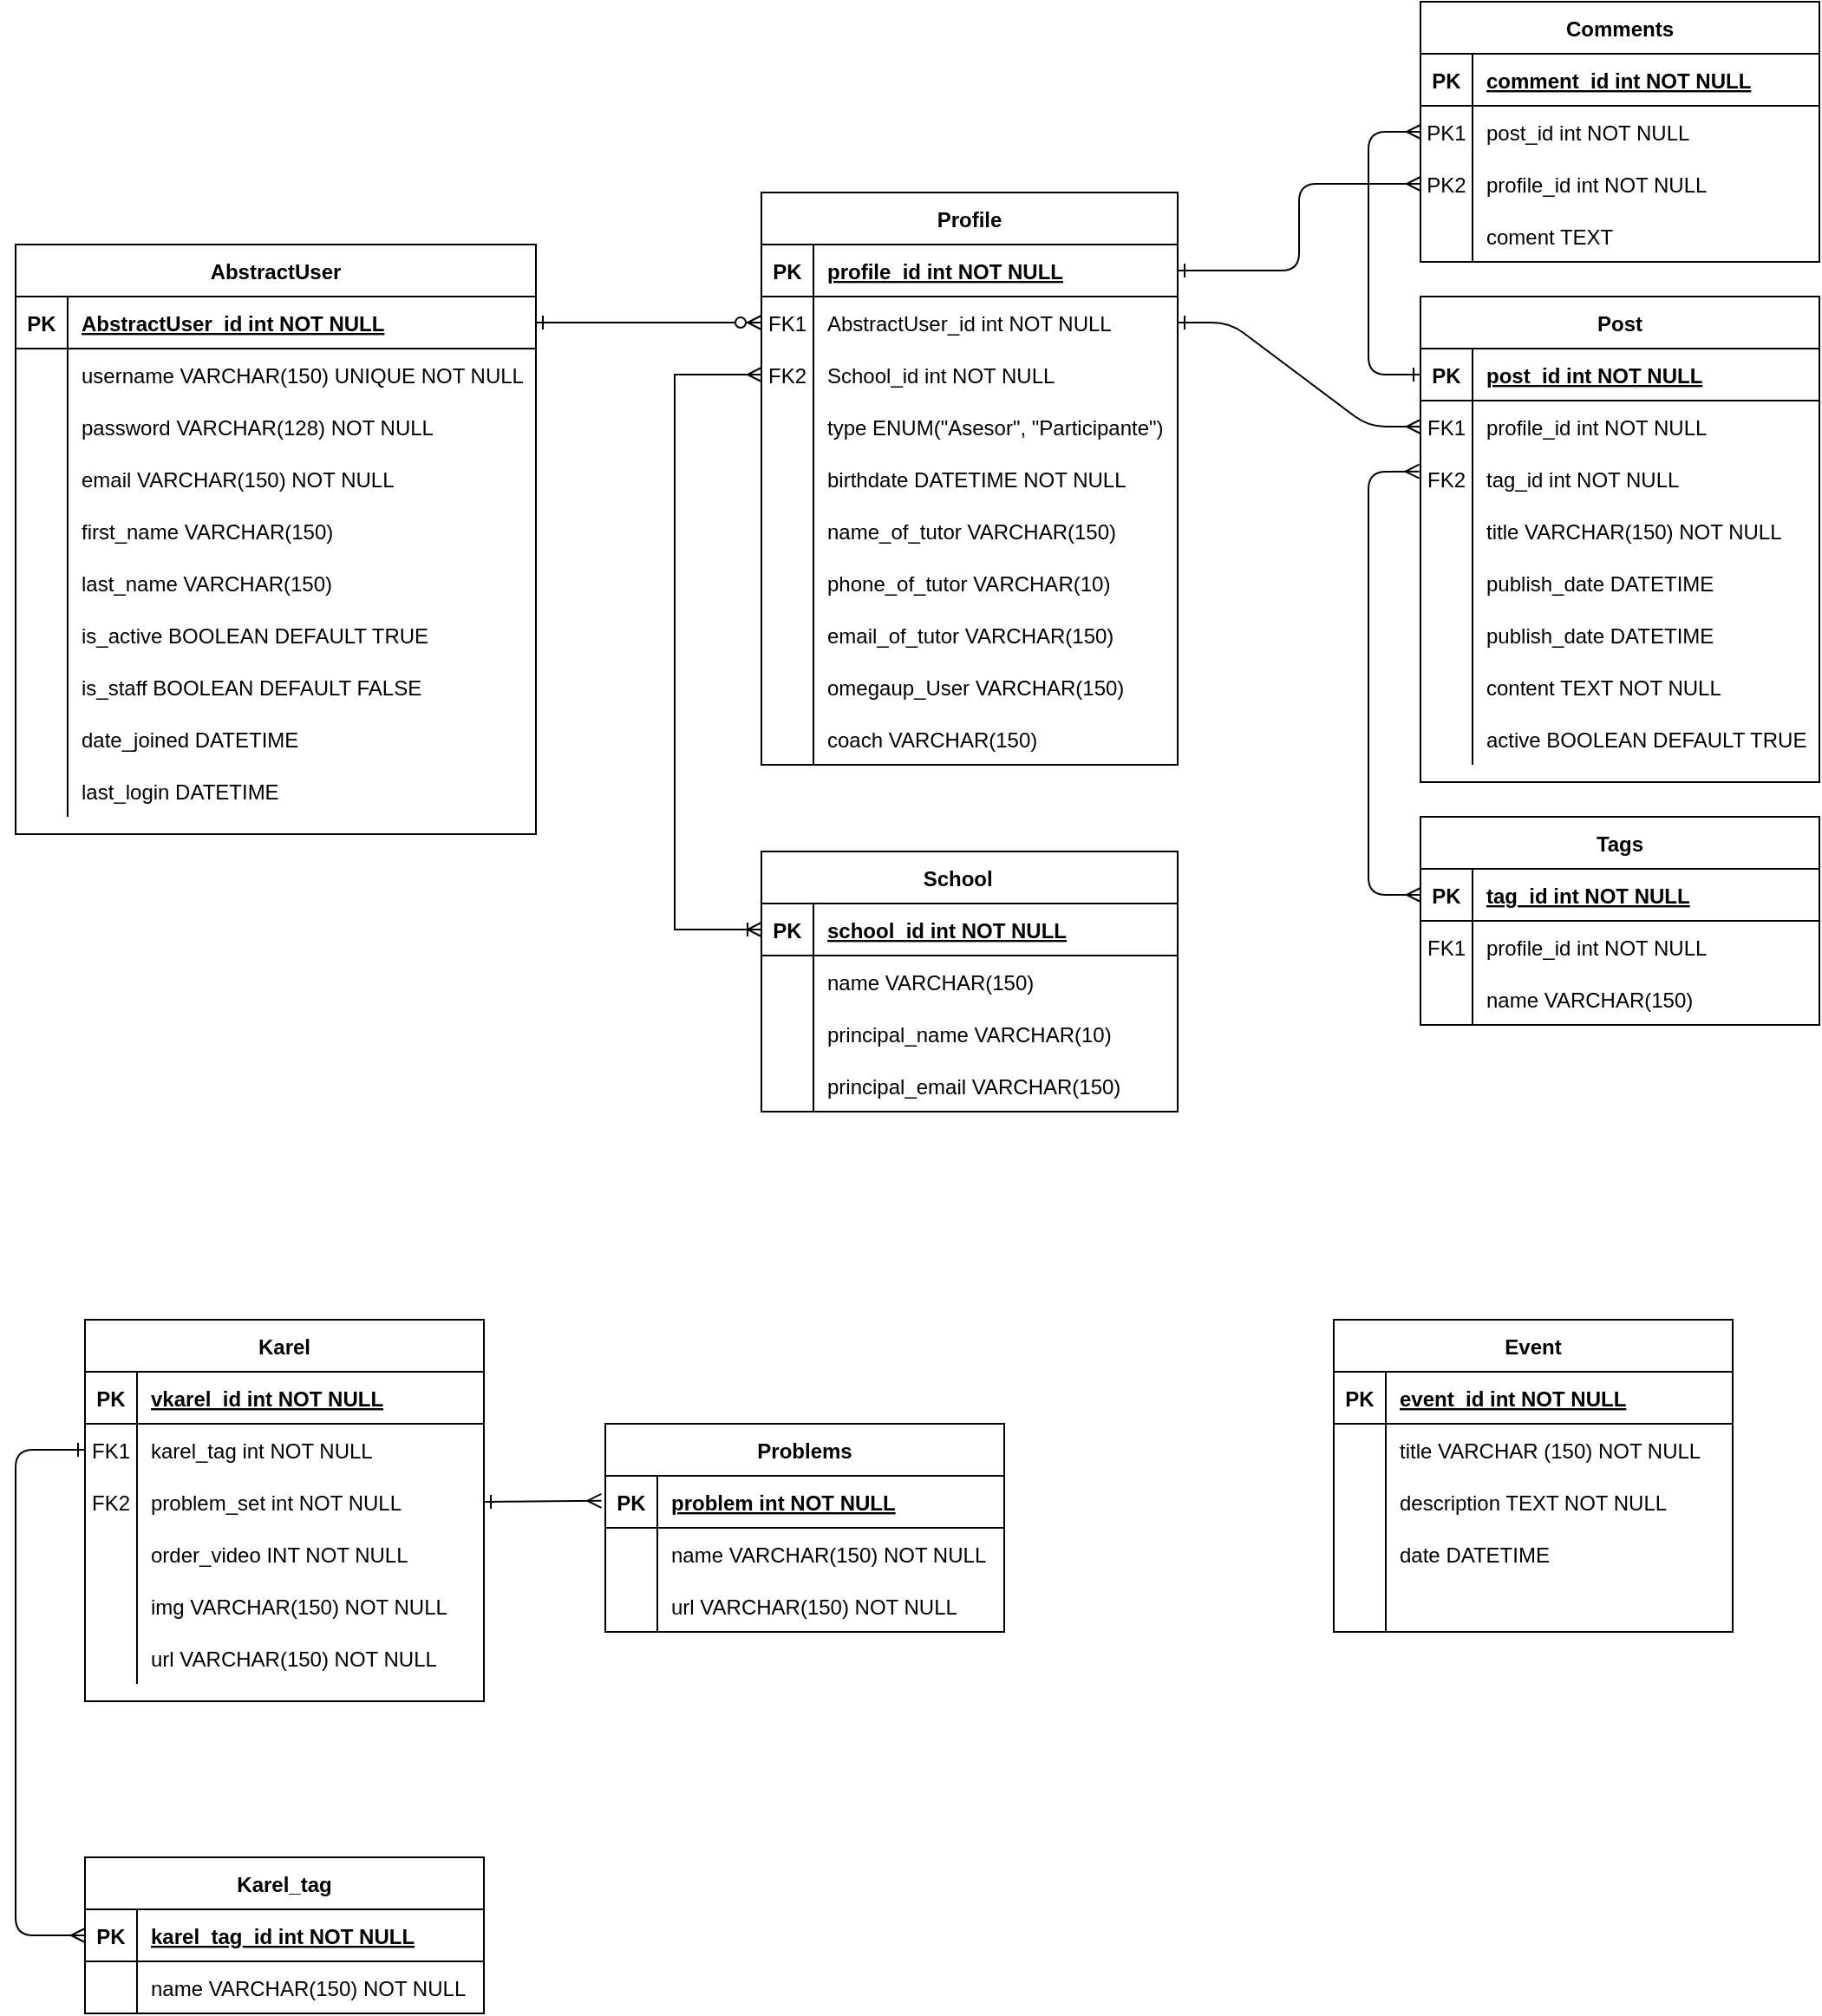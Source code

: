 <mxfile version="13.9.0" type="github">
  <diagram id="R2lEEEUBdFMjLlhIrx00" name="Page-1">
    <mxGraphModel dx="2035" dy="671" grid="1" gridSize="10" guides="1" tooltips="1" connect="1" arrows="1" fold="1" page="1" pageScale="1" pageWidth="850" pageHeight="1100" math="0" shadow="0" extFonts="Permanent Marker^https://fonts.googleapis.com/css?family=Permanent+Marker">
      <root>
        <mxCell id="0" />
        <mxCell id="1" parent="0" />
        <mxCell id="C-vyLk0tnHw3VtMMgP7b-1" value="" style="edgeStyle=entityRelationEdgeStyle;endArrow=ERzeroToMany;startArrow=ERone;endFill=1;startFill=0;entryX=0;entryY=0.5;entryDx=0;entryDy=0;" parent="1" source="C-vyLk0tnHw3VtMMgP7b-24" target="C-vyLk0tnHw3VtMMgP7b-6" edge="1">
          <mxGeometry width="100" height="100" relative="1" as="geometry">
            <mxPoint x="-470" y="840" as="sourcePoint" />
            <mxPoint x="-370" y="740" as="targetPoint" />
          </mxGeometry>
        </mxCell>
        <mxCell id="C-vyLk0tnHw3VtMMgP7b-2" value="Profile" style="shape=table;startSize=30;container=1;collapsible=1;childLayout=tableLayout;fixedRows=1;rowLines=0;fontStyle=1;align=center;resizeLast=1;" parent="1" vertex="1">
          <mxGeometry x="-310" y="150" width="240" height="330" as="geometry" />
        </mxCell>
        <mxCell id="C-vyLk0tnHw3VtMMgP7b-3" value="" style="shape=partialRectangle;collapsible=0;dropTarget=0;pointerEvents=0;fillColor=none;points=[[0,0.5],[1,0.5]];portConstraint=eastwest;top=0;left=0;right=0;bottom=1;" parent="C-vyLk0tnHw3VtMMgP7b-2" vertex="1">
          <mxGeometry y="30" width="240" height="30" as="geometry" />
        </mxCell>
        <mxCell id="C-vyLk0tnHw3VtMMgP7b-4" value="PK" style="shape=partialRectangle;overflow=hidden;connectable=0;fillColor=none;top=0;left=0;bottom=0;right=0;fontStyle=1;" parent="C-vyLk0tnHw3VtMMgP7b-3" vertex="1">
          <mxGeometry width="30" height="30" as="geometry" />
        </mxCell>
        <mxCell id="C-vyLk0tnHw3VtMMgP7b-5" value="profile_id int NOT NULL " style="shape=partialRectangle;overflow=hidden;connectable=0;fillColor=none;top=0;left=0;bottom=0;right=0;align=left;spacingLeft=6;fontStyle=5;" parent="C-vyLk0tnHw3VtMMgP7b-3" vertex="1">
          <mxGeometry x="30" width="210" height="30" as="geometry" />
        </mxCell>
        <mxCell id="C-vyLk0tnHw3VtMMgP7b-6" value="" style="shape=partialRectangle;collapsible=0;dropTarget=0;pointerEvents=0;fillColor=none;points=[[0,0.5],[1,0.5]];portConstraint=eastwest;top=0;left=0;right=0;bottom=0;" parent="C-vyLk0tnHw3VtMMgP7b-2" vertex="1">
          <mxGeometry y="60" width="240" height="30" as="geometry" />
        </mxCell>
        <mxCell id="C-vyLk0tnHw3VtMMgP7b-7" value="FK1" style="shape=partialRectangle;overflow=hidden;connectable=0;fillColor=none;top=0;left=0;bottom=0;right=0;" parent="C-vyLk0tnHw3VtMMgP7b-6" vertex="1">
          <mxGeometry width="30" height="30" as="geometry" />
        </mxCell>
        <mxCell id="C-vyLk0tnHw3VtMMgP7b-8" value="AbstractUser_id int NOT NULL" style="shape=partialRectangle;overflow=hidden;connectable=0;fillColor=none;top=0;left=0;bottom=0;right=0;align=left;spacingLeft=6;" parent="C-vyLk0tnHw3VtMMgP7b-6" vertex="1">
          <mxGeometry x="30" width="210" height="30" as="geometry" />
        </mxCell>
        <mxCell id="--BRvfXDEVk3b3rCjcNm-38" value="" style="shape=partialRectangle;collapsible=0;dropTarget=0;pointerEvents=0;fillColor=none;points=[[0,0.5],[1,0.5]];portConstraint=eastwest;top=0;left=0;right=0;bottom=0;" vertex="1" parent="C-vyLk0tnHw3VtMMgP7b-2">
          <mxGeometry y="90" width="240" height="30" as="geometry" />
        </mxCell>
        <mxCell id="--BRvfXDEVk3b3rCjcNm-39" value="FK2" style="shape=partialRectangle;overflow=hidden;connectable=0;fillColor=none;top=0;left=0;bottom=0;right=0;" vertex="1" parent="--BRvfXDEVk3b3rCjcNm-38">
          <mxGeometry width="30" height="30" as="geometry" />
        </mxCell>
        <mxCell id="--BRvfXDEVk3b3rCjcNm-40" value="School_id int NOT NULL" style="shape=partialRectangle;overflow=hidden;connectable=0;fillColor=none;top=0;left=0;bottom=0;right=0;align=left;spacingLeft=6;" vertex="1" parent="--BRvfXDEVk3b3rCjcNm-38">
          <mxGeometry x="30" width="210" height="30" as="geometry" />
        </mxCell>
        <mxCell id="C-vyLk0tnHw3VtMMgP7b-9" value="" style="shape=partialRectangle;collapsible=0;dropTarget=0;pointerEvents=0;fillColor=none;points=[[0,0.5],[1,0.5]];portConstraint=eastwest;top=0;left=0;right=0;bottom=0;" parent="C-vyLk0tnHw3VtMMgP7b-2" vertex="1">
          <mxGeometry y="120" width="240" height="30" as="geometry" />
        </mxCell>
        <mxCell id="C-vyLk0tnHw3VtMMgP7b-10" value="" style="shape=partialRectangle;overflow=hidden;connectable=0;fillColor=none;top=0;left=0;bottom=0;right=0;" parent="C-vyLk0tnHw3VtMMgP7b-9" vertex="1">
          <mxGeometry width="30" height="30" as="geometry" />
        </mxCell>
        <mxCell id="C-vyLk0tnHw3VtMMgP7b-11" value="type ENUM(&quot;Asesor&quot;, &quot;Participante&quot;)" style="shape=partialRectangle;overflow=hidden;connectable=0;fillColor=none;top=0;left=0;bottom=0;right=0;align=left;spacingLeft=6;" parent="C-vyLk0tnHw3VtMMgP7b-9" vertex="1">
          <mxGeometry x="30" width="210" height="30" as="geometry" />
        </mxCell>
        <mxCell id="--BRvfXDEVk3b3rCjcNm-26" value="" style="shape=partialRectangle;collapsible=0;dropTarget=0;pointerEvents=0;fillColor=none;points=[[0,0.5],[1,0.5]];portConstraint=eastwest;top=0;left=0;right=0;bottom=0;" vertex="1" parent="C-vyLk0tnHw3VtMMgP7b-2">
          <mxGeometry y="150" width="240" height="30" as="geometry" />
        </mxCell>
        <mxCell id="--BRvfXDEVk3b3rCjcNm-27" value="" style="shape=partialRectangle;overflow=hidden;connectable=0;fillColor=none;top=0;left=0;bottom=0;right=0;" vertex="1" parent="--BRvfXDEVk3b3rCjcNm-26">
          <mxGeometry width="30" height="30" as="geometry" />
        </mxCell>
        <mxCell id="--BRvfXDEVk3b3rCjcNm-28" value="birthdate DATETIME NOT NULL" style="shape=partialRectangle;overflow=hidden;connectable=0;fillColor=none;top=0;left=0;bottom=0;right=0;align=left;spacingLeft=6;" vertex="1" parent="--BRvfXDEVk3b3rCjcNm-26">
          <mxGeometry x="30" width="210" height="30" as="geometry" />
        </mxCell>
        <mxCell id="--BRvfXDEVk3b3rCjcNm-29" value="" style="shape=partialRectangle;collapsible=0;dropTarget=0;pointerEvents=0;fillColor=none;points=[[0,0.5],[1,0.5]];portConstraint=eastwest;top=0;left=0;right=0;bottom=0;" vertex="1" parent="C-vyLk0tnHw3VtMMgP7b-2">
          <mxGeometry y="180" width="240" height="30" as="geometry" />
        </mxCell>
        <mxCell id="--BRvfXDEVk3b3rCjcNm-30" value="" style="shape=partialRectangle;overflow=hidden;connectable=0;fillColor=none;top=0;left=0;bottom=0;right=0;" vertex="1" parent="--BRvfXDEVk3b3rCjcNm-29">
          <mxGeometry width="30" height="30" as="geometry" />
        </mxCell>
        <mxCell id="--BRvfXDEVk3b3rCjcNm-31" value="name_of_tutor VARCHAR(150)" style="shape=partialRectangle;overflow=hidden;connectable=0;fillColor=none;top=0;left=0;bottom=0;right=0;align=left;spacingLeft=6;" vertex="1" parent="--BRvfXDEVk3b3rCjcNm-29">
          <mxGeometry x="30" width="210" height="30" as="geometry" />
        </mxCell>
        <mxCell id="--BRvfXDEVk3b3rCjcNm-32" value="" style="shape=partialRectangle;collapsible=0;dropTarget=0;pointerEvents=0;fillColor=none;points=[[0,0.5],[1,0.5]];portConstraint=eastwest;top=0;left=0;right=0;bottom=0;" vertex="1" parent="C-vyLk0tnHw3VtMMgP7b-2">
          <mxGeometry y="210" width="240" height="30" as="geometry" />
        </mxCell>
        <mxCell id="--BRvfXDEVk3b3rCjcNm-33" value="" style="shape=partialRectangle;overflow=hidden;connectable=0;fillColor=none;top=0;left=0;bottom=0;right=0;" vertex="1" parent="--BRvfXDEVk3b3rCjcNm-32">
          <mxGeometry width="30" height="30" as="geometry" />
        </mxCell>
        <mxCell id="--BRvfXDEVk3b3rCjcNm-34" value="phone_of_tutor VARCHAR(10)" style="shape=partialRectangle;overflow=hidden;connectable=0;fillColor=none;top=0;left=0;bottom=0;right=0;align=left;spacingLeft=6;" vertex="1" parent="--BRvfXDEVk3b3rCjcNm-32">
          <mxGeometry x="30" width="210" height="30" as="geometry" />
        </mxCell>
        <mxCell id="--BRvfXDEVk3b3rCjcNm-35" value="" style="shape=partialRectangle;collapsible=0;dropTarget=0;pointerEvents=0;fillColor=none;points=[[0,0.5],[1,0.5]];portConstraint=eastwest;top=0;left=0;right=0;bottom=0;" vertex="1" parent="C-vyLk0tnHw3VtMMgP7b-2">
          <mxGeometry y="240" width="240" height="30" as="geometry" />
        </mxCell>
        <mxCell id="--BRvfXDEVk3b3rCjcNm-36" value="" style="shape=partialRectangle;overflow=hidden;connectable=0;fillColor=none;top=0;left=0;bottom=0;right=0;" vertex="1" parent="--BRvfXDEVk3b3rCjcNm-35">
          <mxGeometry width="30" height="30" as="geometry" />
        </mxCell>
        <mxCell id="--BRvfXDEVk3b3rCjcNm-37" value="email_of_tutor VARCHAR(150)" style="shape=partialRectangle;overflow=hidden;connectable=0;fillColor=none;top=0;left=0;bottom=0;right=0;align=left;spacingLeft=6;" vertex="1" parent="--BRvfXDEVk3b3rCjcNm-35">
          <mxGeometry x="30" width="210" height="30" as="geometry" />
        </mxCell>
        <mxCell id="--BRvfXDEVk3b3rCjcNm-41" value="" style="shape=partialRectangle;collapsible=0;dropTarget=0;pointerEvents=0;fillColor=none;points=[[0,0.5],[1,0.5]];portConstraint=eastwest;top=0;left=0;right=0;bottom=0;" vertex="1" parent="C-vyLk0tnHw3VtMMgP7b-2">
          <mxGeometry y="270" width="240" height="30" as="geometry" />
        </mxCell>
        <mxCell id="--BRvfXDEVk3b3rCjcNm-42" value="" style="shape=partialRectangle;overflow=hidden;connectable=0;fillColor=none;top=0;left=0;bottom=0;right=0;" vertex="1" parent="--BRvfXDEVk3b3rCjcNm-41">
          <mxGeometry width="30" height="30" as="geometry" />
        </mxCell>
        <mxCell id="--BRvfXDEVk3b3rCjcNm-43" value="omegaup_User VARCHAR(150)" style="shape=partialRectangle;overflow=hidden;connectable=0;fillColor=none;top=0;left=0;bottom=0;right=0;align=left;spacingLeft=6;" vertex="1" parent="--BRvfXDEVk3b3rCjcNm-41">
          <mxGeometry x="30" width="210" height="30" as="geometry" />
        </mxCell>
        <mxCell id="--BRvfXDEVk3b3rCjcNm-144" value="" style="shape=partialRectangle;collapsible=0;dropTarget=0;pointerEvents=0;fillColor=none;points=[[0,0.5],[1,0.5]];portConstraint=eastwest;top=0;left=0;right=0;bottom=0;" vertex="1" parent="C-vyLk0tnHw3VtMMgP7b-2">
          <mxGeometry y="300" width="240" height="30" as="geometry" />
        </mxCell>
        <mxCell id="--BRvfXDEVk3b3rCjcNm-145" value="" style="shape=partialRectangle;overflow=hidden;connectable=0;fillColor=none;top=0;left=0;bottom=0;right=0;" vertex="1" parent="--BRvfXDEVk3b3rCjcNm-144">
          <mxGeometry width="30" height="30" as="geometry" />
        </mxCell>
        <mxCell id="--BRvfXDEVk3b3rCjcNm-146" value="coach VARCHAR(150)" style="shape=partialRectangle;overflow=hidden;connectable=0;fillColor=none;top=0;left=0;bottom=0;right=0;align=left;spacingLeft=6;" vertex="1" parent="--BRvfXDEVk3b3rCjcNm-144">
          <mxGeometry x="30" width="210" height="30" as="geometry" />
        </mxCell>
        <mxCell id="C-vyLk0tnHw3VtMMgP7b-23" value="AbstractUser" style="shape=table;startSize=30;container=1;collapsible=1;childLayout=tableLayout;fixedRows=1;rowLines=0;fontStyle=1;align=center;resizeLast=1;" parent="1" vertex="1">
          <mxGeometry x="-740" y="180" width="300" height="340" as="geometry" />
        </mxCell>
        <mxCell id="C-vyLk0tnHw3VtMMgP7b-24" value="" style="shape=partialRectangle;collapsible=0;dropTarget=0;pointerEvents=0;fillColor=none;points=[[0,0.5],[1,0.5]];portConstraint=eastwest;top=0;left=0;right=0;bottom=1;" parent="C-vyLk0tnHw3VtMMgP7b-23" vertex="1">
          <mxGeometry y="30" width="300" height="30" as="geometry" />
        </mxCell>
        <mxCell id="C-vyLk0tnHw3VtMMgP7b-25" value="PK" style="shape=partialRectangle;overflow=hidden;connectable=0;fillColor=none;top=0;left=0;bottom=0;right=0;fontStyle=1;" parent="C-vyLk0tnHw3VtMMgP7b-24" vertex="1">
          <mxGeometry width="30" height="30" as="geometry" />
        </mxCell>
        <mxCell id="C-vyLk0tnHw3VtMMgP7b-26" value="AbstractUser_id int NOT NULL " style="shape=partialRectangle;overflow=hidden;connectable=0;fillColor=none;top=0;left=0;bottom=0;right=0;align=left;spacingLeft=6;fontStyle=5;" parent="C-vyLk0tnHw3VtMMgP7b-24" vertex="1">
          <mxGeometry x="30" width="270" height="30" as="geometry" />
        </mxCell>
        <mxCell id="C-vyLk0tnHw3VtMMgP7b-27" value="" style="shape=partialRectangle;collapsible=0;dropTarget=0;pointerEvents=0;fillColor=none;points=[[0,0.5],[1,0.5]];portConstraint=eastwest;top=0;left=0;right=0;bottom=0;" parent="C-vyLk0tnHw3VtMMgP7b-23" vertex="1">
          <mxGeometry y="60" width="300" height="30" as="geometry" />
        </mxCell>
        <mxCell id="C-vyLk0tnHw3VtMMgP7b-28" value="" style="shape=partialRectangle;overflow=hidden;connectable=0;fillColor=none;top=0;left=0;bottom=0;right=0;" parent="C-vyLk0tnHw3VtMMgP7b-27" vertex="1">
          <mxGeometry width="30" height="30" as="geometry" />
        </mxCell>
        <mxCell id="C-vyLk0tnHw3VtMMgP7b-29" value="username VARCHAR(150) UNIQUE NOT NULL" style="shape=partialRectangle;overflow=hidden;connectable=0;fillColor=none;top=0;left=0;bottom=0;right=0;align=left;spacingLeft=6;" parent="C-vyLk0tnHw3VtMMgP7b-27" vertex="1">
          <mxGeometry x="30" width="270" height="30" as="geometry" />
        </mxCell>
        <mxCell id="--BRvfXDEVk3b3rCjcNm-19" value="" style="shape=partialRectangle;collapsible=0;dropTarget=0;pointerEvents=0;fillColor=none;points=[[0,0.5],[1,0.5]];portConstraint=eastwest;top=0;left=0;right=0;bottom=0;" vertex="1" parent="C-vyLk0tnHw3VtMMgP7b-23">
          <mxGeometry y="90" width="300" height="30" as="geometry" />
        </mxCell>
        <mxCell id="--BRvfXDEVk3b3rCjcNm-20" value="" style="shape=partialRectangle;overflow=hidden;connectable=0;fillColor=none;top=0;left=0;bottom=0;right=0;" vertex="1" parent="--BRvfXDEVk3b3rCjcNm-19">
          <mxGeometry width="30" height="30" as="geometry" />
        </mxCell>
        <mxCell id="--BRvfXDEVk3b3rCjcNm-21" value="password VARCHAR(128) NOT NULL" style="shape=partialRectangle;overflow=hidden;connectable=0;fillColor=none;top=0;left=0;bottom=0;right=0;align=left;spacingLeft=6;" vertex="1" parent="--BRvfXDEVk3b3rCjcNm-19">
          <mxGeometry x="30" width="270" height="30" as="geometry" />
        </mxCell>
        <mxCell id="--BRvfXDEVk3b3rCjcNm-7" value="" style="shape=partialRectangle;collapsible=0;dropTarget=0;pointerEvents=0;fillColor=none;points=[[0,0.5],[1,0.5]];portConstraint=eastwest;top=0;left=0;right=0;bottom=0;" vertex="1" parent="C-vyLk0tnHw3VtMMgP7b-23">
          <mxGeometry y="120" width="300" height="30" as="geometry" />
        </mxCell>
        <mxCell id="--BRvfXDEVk3b3rCjcNm-8" value="" style="shape=partialRectangle;overflow=hidden;connectable=0;fillColor=none;top=0;left=0;bottom=0;right=0;" vertex="1" parent="--BRvfXDEVk3b3rCjcNm-7">
          <mxGeometry width="30" height="30" as="geometry" />
        </mxCell>
        <mxCell id="--BRvfXDEVk3b3rCjcNm-9" value="email VARCHAR(150) NOT NULL" style="shape=partialRectangle;overflow=hidden;connectable=0;fillColor=none;top=0;left=0;bottom=0;right=0;align=left;spacingLeft=6;" vertex="1" parent="--BRvfXDEVk3b3rCjcNm-7">
          <mxGeometry x="30" width="270" height="30" as="geometry" />
        </mxCell>
        <mxCell id="--BRvfXDEVk3b3rCjcNm-1" value="" style="shape=partialRectangle;collapsible=0;dropTarget=0;pointerEvents=0;fillColor=none;points=[[0,0.5],[1,0.5]];portConstraint=eastwest;top=0;left=0;right=0;bottom=0;" vertex="1" parent="C-vyLk0tnHw3VtMMgP7b-23">
          <mxGeometry y="150" width="300" height="30" as="geometry" />
        </mxCell>
        <mxCell id="--BRvfXDEVk3b3rCjcNm-2" value="" style="shape=partialRectangle;overflow=hidden;connectable=0;fillColor=none;top=0;left=0;bottom=0;right=0;" vertex="1" parent="--BRvfXDEVk3b3rCjcNm-1">
          <mxGeometry width="30" height="30" as="geometry" />
        </mxCell>
        <mxCell id="--BRvfXDEVk3b3rCjcNm-3" value="first_name VARCHAR(150)" style="shape=partialRectangle;overflow=hidden;connectable=0;fillColor=none;top=0;left=0;bottom=0;right=0;align=left;spacingLeft=6;" vertex="1" parent="--BRvfXDEVk3b3rCjcNm-1">
          <mxGeometry x="30" width="270" height="30" as="geometry" />
        </mxCell>
        <mxCell id="--BRvfXDEVk3b3rCjcNm-4" value="" style="shape=partialRectangle;collapsible=0;dropTarget=0;pointerEvents=0;fillColor=none;points=[[0,0.5],[1,0.5]];portConstraint=eastwest;top=0;left=0;right=0;bottom=0;" vertex="1" parent="C-vyLk0tnHw3VtMMgP7b-23">
          <mxGeometry y="180" width="300" height="30" as="geometry" />
        </mxCell>
        <mxCell id="--BRvfXDEVk3b3rCjcNm-5" value="" style="shape=partialRectangle;overflow=hidden;connectable=0;fillColor=none;top=0;left=0;bottom=0;right=0;" vertex="1" parent="--BRvfXDEVk3b3rCjcNm-4">
          <mxGeometry width="30" height="30" as="geometry" />
        </mxCell>
        <mxCell id="--BRvfXDEVk3b3rCjcNm-6" value="last_name VARCHAR(150) " style="shape=partialRectangle;overflow=hidden;connectable=0;fillColor=none;top=0;left=0;bottom=0;right=0;align=left;spacingLeft=6;" vertex="1" parent="--BRvfXDEVk3b3rCjcNm-4">
          <mxGeometry x="30" width="270" height="30" as="geometry" />
        </mxCell>
        <mxCell id="--BRvfXDEVk3b3rCjcNm-13" value="" style="shape=partialRectangle;collapsible=0;dropTarget=0;pointerEvents=0;fillColor=none;points=[[0,0.5],[1,0.5]];portConstraint=eastwest;top=0;left=0;right=0;bottom=0;" vertex="1" parent="C-vyLk0tnHw3VtMMgP7b-23">
          <mxGeometry y="210" width="300" height="30" as="geometry" />
        </mxCell>
        <mxCell id="--BRvfXDEVk3b3rCjcNm-14" value="" style="shape=partialRectangle;overflow=hidden;connectable=0;fillColor=none;top=0;left=0;bottom=0;right=0;" vertex="1" parent="--BRvfXDEVk3b3rCjcNm-13">
          <mxGeometry width="30" height="30" as="geometry" />
        </mxCell>
        <mxCell id="--BRvfXDEVk3b3rCjcNm-15" value="is_active BOOLEAN DEFAULT TRUE" style="shape=partialRectangle;overflow=hidden;connectable=0;fillColor=none;top=0;left=0;bottom=0;right=0;align=left;spacingLeft=6;" vertex="1" parent="--BRvfXDEVk3b3rCjcNm-13">
          <mxGeometry x="30" width="270" height="30" as="geometry" />
        </mxCell>
        <mxCell id="--BRvfXDEVk3b3rCjcNm-10" value="" style="shape=partialRectangle;collapsible=0;dropTarget=0;pointerEvents=0;fillColor=none;points=[[0,0.5],[1,0.5]];portConstraint=eastwest;top=0;left=0;right=0;bottom=0;" vertex="1" parent="C-vyLk0tnHw3VtMMgP7b-23">
          <mxGeometry y="240" width="300" height="30" as="geometry" />
        </mxCell>
        <mxCell id="--BRvfXDEVk3b3rCjcNm-11" value="" style="shape=partialRectangle;overflow=hidden;connectable=0;fillColor=none;top=0;left=0;bottom=0;right=0;" vertex="1" parent="--BRvfXDEVk3b3rCjcNm-10">
          <mxGeometry width="30" height="30" as="geometry" />
        </mxCell>
        <mxCell id="--BRvfXDEVk3b3rCjcNm-12" value="is_staff BOOLEAN DEFAULT FALSE" style="shape=partialRectangle;overflow=hidden;connectable=0;fillColor=none;top=0;left=0;bottom=0;right=0;align=left;spacingLeft=6;" vertex="1" parent="--BRvfXDEVk3b3rCjcNm-10">
          <mxGeometry x="30" width="270" height="30" as="geometry" />
        </mxCell>
        <mxCell id="--BRvfXDEVk3b3rCjcNm-16" value="" style="shape=partialRectangle;collapsible=0;dropTarget=0;pointerEvents=0;fillColor=none;points=[[0,0.5],[1,0.5]];portConstraint=eastwest;top=0;left=0;right=0;bottom=0;" vertex="1" parent="C-vyLk0tnHw3VtMMgP7b-23">
          <mxGeometry y="270" width="300" height="30" as="geometry" />
        </mxCell>
        <mxCell id="--BRvfXDEVk3b3rCjcNm-17" value="" style="shape=partialRectangle;overflow=hidden;connectable=0;fillColor=none;top=0;left=0;bottom=0;right=0;" vertex="1" parent="--BRvfXDEVk3b3rCjcNm-16">
          <mxGeometry width="30" height="30" as="geometry" />
        </mxCell>
        <mxCell id="--BRvfXDEVk3b3rCjcNm-18" value="date_joined DATETIME " style="shape=partialRectangle;overflow=hidden;connectable=0;fillColor=none;top=0;left=0;bottom=0;right=0;align=left;spacingLeft=6;" vertex="1" parent="--BRvfXDEVk3b3rCjcNm-16">
          <mxGeometry x="30" width="270" height="30" as="geometry" />
        </mxCell>
        <mxCell id="--BRvfXDEVk3b3rCjcNm-22" value="" style="shape=partialRectangle;collapsible=0;dropTarget=0;pointerEvents=0;fillColor=none;points=[[0,0.5],[1,0.5]];portConstraint=eastwest;top=0;left=0;right=0;bottom=0;" vertex="1" parent="C-vyLk0tnHw3VtMMgP7b-23">
          <mxGeometry y="300" width="300" height="30" as="geometry" />
        </mxCell>
        <mxCell id="--BRvfXDEVk3b3rCjcNm-23" value="" style="shape=partialRectangle;overflow=hidden;connectable=0;fillColor=none;top=0;left=0;bottom=0;right=0;" vertex="1" parent="--BRvfXDEVk3b3rCjcNm-22">
          <mxGeometry width="30" height="30" as="geometry" />
        </mxCell>
        <mxCell id="--BRvfXDEVk3b3rCjcNm-24" value="last_login DATETIME " style="shape=partialRectangle;overflow=hidden;connectable=0;fillColor=none;top=0;left=0;bottom=0;right=0;align=left;spacingLeft=6;" vertex="1" parent="--BRvfXDEVk3b3rCjcNm-22">
          <mxGeometry x="30" width="270" height="30" as="geometry" />
        </mxCell>
        <mxCell id="--BRvfXDEVk3b3rCjcNm-44" value="School    " style="shape=table;startSize=30;container=1;collapsible=1;childLayout=tableLayout;fixedRows=1;rowLines=0;fontStyle=1;align=center;resizeLast=1;" vertex="1" parent="1">
          <mxGeometry x="-310" y="530" width="240" height="150" as="geometry" />
        </mxCell>
        <mxCell id="--BRvfXDEVk3b3rCjcNm-45" value="" style="shape=partialRectangle;collapsible=0;dropTarget=0;pointerEvents=0;fillColor=none;points=[[0,0.5],[1,0.5]];portConstraint=eastwest;top=0;left=0;right=0;bottom=1;" vertex="1" parent="--BRvfXDEVk3b3rCjcNm-44">
          <mxGeometry y="30" width="240" height="30" as="geometry" />
        </mxCell>
        <mxCell id="--BRvfXDEVk3b3rCjcNm-46" value="PK" style="shape=partialRectangle;overflow=hidden;connectable=0;fillColor=none;top=0;left=0;bottom=0;right=0;fontStyle=1;" vertex="1" parent="--BRvfXDEVk3b3rCjcNm-45">
          <mxGeometry width="30" height="30" as="geometry" />
        </mxCell>
        <mxCell id="--BRvfXDEVk3b3rCjcNm-47" value="school_id int NOT NULL " style="shape=partialRectangle;overflow=hidden;connectable=0;fillColor=none;top=0;left=0;bottom=0;right=0;align=left;spacingLeft=6;fontStyle=5;" vertex="1" parent="--BRvfXDEVk3b3rCjcNm-45">
          <mxGeometry x="30" width="210" height="30" as="geometry" />
        </mxCell>
        <mxCell id="--BRvfXDEVk3b3rCjcNm-60" value="" style="shape=partialRectangle;collapsible=0;dropTarget=0;pointerEvents=0;fillColor=none;points=[[0,0.5],[1,0.5]];portConstraint=eastwest;top=0;left=0;right=0;bottom=0;" vertex="1" parent="--BRvfXDEVk3b3rCjcNm-44">
          <mxGeometry y="60" width="240" height="30" as="geometry" />
        </mxCell>
        <mxCell id="--BRvfXDEVk3b3rCjcNm-61" value="" style="shape=partialRectangle;overflow=hidden;connectable=0;fillColor=none;top=0;left=0;bottom=0;right=0;" vertex="1" parent="--BRvfXDEVk3b3rCjcNm-60">
          <mxGeometry width="30" height="30" as="geometry" />
        </mxCell>
        <mxCell id="--BRvfXDEVk3b3rCjcNm-62" value="name VARCHAR(150)" style="shape=partialRectangle;overflow=hidden;connectable=0;fillColor=none;top=0;left=0;bottom=0;right=0;align=left;spacingLeft=6;" vertex="1" parent="--BRvfXDEVk3b3rCjcNm-60">
          <mxGeometry x="30" width="210" height="30" as="geometry" />
        </mxCell>
        <mxCell id="--BRvfXDEVk3b3rCjcNm-63" value="" style="shape=partialRectangle;collapsible=0;dropTarget=0;pointerEvents=0;fillColor=none;points=[[0,0.5],[1,0.5]];portConstraint=eastwest;top=0;left=0;right=0;bottom=0;" vertex="1" parent="--BRvfXDEVk3b3rCjcNm-44">
          <mxGeometry y="90" width="240" height="30" as="geometry" />
        </mxCell>
        <mxCell id="--BRvfXDEVk3b3rCjcNm-64" value="" style="shape=partialRectangle;overflow=hidden;connectable=0;fillColor=none;top=0;left=0;bottom=0;right=0;" vertex="1" parent="--BRvfXDEVk3b3rCjcNm-63">
          <mxGeometry width="30" height="30" as="geometry" />
        </mxCell>
        <mxCell id="--BRvfXDEVk3b3rCjcNm-65" value="principal_name VARCHAR(10)" style="shape=partialRectangle;overflow=hidden;connectable=0;fillColor=none;top=0;left=0;bottom=0;right=0;align=left;spacingLeft=6;" vertex="1" parent="--BRvfXDEVk3b3rCjcNm-63">
          <mxGeometry x="30" width="210" height="30" as="geometry" />
        </mxCell>
        <mxCell id="--BRvfXDEVk3b3rCjcNm-66" value="" style="shape=partialRectangle;collapsible=0;dropTarget=0;pointerEvents=0;fillColor=none;points=[[0,0.5],[1,0.5]];portConstraint=eastwest;top=0;left=0;right=0;bottom=0;" vertex="1" parent="--BRvfXDEVk3b3rCjcNm-44">
          <mxGeometry y="120" width="240" height="30" as="geometry" />
        </mxCell>
        <mxCell id="--BRvfXDEVk3b3rCjcNm-67" value="" style="shape=partialRectangle;overflow=hidden;connectable=0;fillColor=none;top=0;left=0;bottom=0;right=0;" vertex="1" parent="--BRvfXDEVk3b3rCjcNm-66">
          <mxGeometry width="30" height="30" as="geometry" />
        </mxCell>
        <mxCell id="--BRvfXDEVk3b3rCjcNm-68" value="principal_email VARCHAR(150)" style="shape=partialRectangle;overflow=hidden;connectable=0;fillColor=none;top=0;left=0;bottom=0;right=0;align=left;spacingLeft=6;" vertex="1" parent="--BRvfXDEVk3b3rCjcNm-66">
          <mxGeometry x="30" width="210" height="30" as="geometry" />
        </mxCell>
        <mxCell id="--BRvfXDEVk3b3rCjcNm-72" style="edgeStyle=orthogonalEdgeStyle;rounded=0;orthogonalLoop=1;jettySize=auto;html=1;entryX=0;entryY=0.5;entryDx=0;entryDy=0;startArrow=ERoneToMany;startFill=0;endArrow=ERmany;endFill=0;exitX=0;exitY=0.5;exitDx=0;exitDy=0;" edge="1" parent="1" source="--BRvfXDEVk3b3rCjcNm-45" target="--BRvfXDEVk3b3rCjcNm-38">
          <mxGeometry relative="1" as="geometry">
            <mxPoint x="-310" y="555" as="sourcePoint" />
            <Array as="points">
              <mxPoint x="-360" y="575" />
              <mxPoint x="-360" y="255" />
            </Array>
          </mxGeometry>
        </mxCell>
        <mxCell id="--BRvfXDEVk3b3rCjcNm-73" value="Post" style="shape=table;startSize=30;container=1;collapsible=1;childLayout=tableLayout;fixedRows=1;rowLines=0;fontStyle=1;align=center;resizeLast=1;" vertex="1" parent="1">
          <mxGeometry x="70" y="210" width="230" height="280" as="geometry" />
        </mxCell>
        <mxCell id="--BRvfXDEVk3b3rCjcNm-74" value="" style="shape=partialRectangle;collapsible=0;dropTarget=0;pointerEvents=0;fillColor=none;points=[[0,0.5],[1,0.5]];portConstraint=eastwest;top=0;left=0;right=0;bottom=1;" vertex="1" parent="--BRvfXDEVk3b3rCjcNm-73">
          <mxGeometry y="30" width="230" height="30" as="geometry" />
        </mxCell>
        <mxCell id="--BRvfXDEVk3b3rCjcNm-75" value="PK" style="shape=partialRectangle;overflow=hidden;connectable=0;fillColor=none;top=0;left=0;bottom=0;right=0;fontStyle=1;" vertex="1" parent="--BRvfXDEVk3b3rCjcNm-74">
          <mxGeometry width="30" height="30" as="geometry" />
        </mxCell>
        <mxCell id="--BRvfXDEVk3b3rCjcNm-76" value="post_id int NOT NULL " style="shape=partialRectangle;overflow=hidden;connectable=0;fillColor=none;top=0;left=0;bottom=0;right=0;align=left;spacingLeft=6;fontStyle=5;" vertex="1" parent="--BRvfXDEVk3b3rCjcNm-74">
          <mxGeometry x="30" width="200" height="30" as="geometry" />
        </mxCell>
        <mxCell id="--BRvfXDEVk3b3rCjcNm-77" value="" style="shape=partialRectangle;collapsible=0;dropTarget=0;pointerEvents=0;fillColor=none;points=[[0,0.5],[1,0.5]];portConstraint=eastwest;top=0;left=0;right=0;bottom=0;" vertex="1" parent="--BRvfXDEVk3b3rCjcNm-73">
          <mxGeometry y="60" width="230" height="30" as="geometry" />
        </mxCell>
        <mxCell id="--BRvfXDEVk3b3rCjcNm-78" value="FK1" style="shape=partialRectangle;overflow=hidden;connectable=0;fillColor=none;top=0;left=0;bottom=0;right=0;" vertex="1" parent="--BRvfXDEVk3b3rCjcNm-77">
          <mxGeometry width="30" height="30" as="geometry" />
        </mxCell>
        <mxCell id="--BRvfXDEVk3b3rCjcNm-79" value="profile_id int NOT NULL" style="shape=partialRectangle;overflow=hidden;connectable=0;fillColor=none;top=0;left=0;bottom=0;right=0;align=left;spacingLeft=6;" vertex="1" parent="--BRvfXDEVk3b3rCjcNm-77">
          <mxGeometry x="30" width="200" height="30" as="geometry" />
        </mxCell>
        <mxCell id="--BRvfXDEVk3b3rCjcNm-101" value="" style="shape=partialRectangle;collapsible=0;dropTarget=0;pointerEvents=0;fillColor=none;points=[[0,0.5],[1,0.5]];portConstraint=eastwest;top=0;left=0;right=0;bottom=0;" vertex="1" parent="--BRvfXDEVk3b3rCjcNm-73">
          <mxGeometry y="90" width="230" height="30" as="geometry" />
        </mxCell>
        <mxCell id="--BRvfXDEVk3b3rCjcNm-102" value="FK2" style="shape=partialRectangle;overflow=hidden;connectable=0;fillColor=none;top=0;left=0;bottom=0;right=0;" vertex="1" parent="--BRvfXDEVk3b3rCjcNm-101">
          <mxGeometry width="30" height="30" as="geometry" />
        </mxCell>
        <mxCell id="--BRvfXDEVk3b3rCjcNm-103" value="tag_id int NOT NULL" style="shape=partialRectangle;overflow=hidden;connectable=0;fillColor=none;top=0;left=0;bottom=0;right=0;align=left;spacingLeft=6;" vertex="1" parent="--BRvfXDEVk3b3rCjcNm-101">
          <mxGeometry x="30" width="200" height="30" as="geometry" />
        </mxCell>
        <mxCell id="--BRvfXDEVk3b3rCjcNm-83" value="" style="shape=partialRectangle;collapsible=0;dropTarget=0;pointerEvents=0;fillColor=none;points=[[0,0.5],[1,0.5]];portConstraint=eastwest;top=0;left=0;right=0;bottom=0;" vertex="1" parent="--BRvfXDEVk3b3rCjcNm-73">
          <mxGeometry y="120" width="230" height="30" as="geometry" />
        </mxCell>
        <mxCell id="--BRvfXDEVk3b3rCjcNm-84" value="" style="shape=partialRectangle;overflow=hidden;connectable=0;fillColor=none;top=0;left=0;bottom=0;right=0;" vertex="1" parent="--BRvfXDEVk3b3rCjcNm-83">
          <mxGeometry width="30" height="30" as="geometry" />
        </mxCell>
        <mxCell id="--BRvfXDEVk3b3rCjcNm-85" value="title VARCHAR(150) NOT NULL" style="shape=partialRectangle;overflow=hidden;connectable=0;fillColor=none;top=0;left=0;bottom=0;right=0;align=left;spacingLeft=6;" vertex="1" parent="--BRvfXDEVk3b3rCjcNm-83">
          <mxGeometry x="30" width="200" height="30" as="geometry" />
        </mxCell>
        <mxCell id="--BRvfXDEVk3b3rCjcNm-139" value="" style="shape=partialRectangle;collapsible=0;dropTarget=0;pointerEvents=0;fillColor=none;points=[[0,0.5],[1,0.5]];portConstraint=eastwest;top=0;left=0;right=0;bottom=0;" vertex="1" parent="--BRvfXDEVk3b3rCjcNm-73">
          <mxGeometry y="150" width="230" height="30" as="geometry" />
        </mxCell>
        <mxCell id="--BRvfXDEVk3b3rCjcNm-140" value="" style="shape=partialRectangle;overflow=hidden;connectable=0;fillColor=none;top=0;left=0;bottom=0;right=0;" vertex="1" parent="--BRvfXDEVk3b3rCjcNm-139">
          <mxGeometry width="30" height="30" as="geometry" />
        </mxCell>
        <mxCell id="--BRvfXDEVk3b3rCjcNm-141" value="publish_date DATETIME" style="shape=partialRectangle;overflow=hidden;connectable=0;fillColor=none;top=0;left=0;bottom=0;right=0;align=left;spacingLeft=6;" vertex="1" parent="--BRvfXDEVk3b3rCjcNm-139">
          <mxGeometry x="30" width="200" height="30" as="geometry" />
        </mxCell>
        <mxCell id="--BRvfXDEVk3b3rCjcNm-86" value="" style="shape=partialRectangle;collapsible=0;dropTarget=0;pointerEvents=0;fillColor=none;points=[[0,0.5],[1,0.5]];portConstraint=eastwest;top=0;left=0;right=0;bottom=0;" vertex="1" parent="--BRvfXDEVk3b3rCjcNm-73">
          <mxGeometry y="180" width="230" height="30" as="geometry" />
        </mxCell>
        <mxCell id="--BRvfXDEVk3b3rCjcNm-87" value="" style="shape=partialRectangle;overflow=hidden;connectable=0;fillColor=none;top=0;left=0;bottom=0;right=0;" vertex="1" parent="--BRvfXDEVk3b3rCjcNm-86">
          <mxGeometry width="30" height="30" as="geometry" />
        </mxCell>
        <mxCell id="--BRvfXDEVk3b3rCjcNm-88" value="publish_date DATETIME" style="shape=partialRectangle;overflow=hidden;connectable=0;fillColor=none;top=0;left=0;bottom=0;right=0;align=left;spacingLeft=6;" vertex="1" parent="--BRvfXDEVk3b3rCjcNm-86">
          <mxGeometry x="30" width="200" height="30" as="geometry" />
        </mxCell>
        <mxCell id="--BRvfXDEVk3b3rCjcNm-89" value="" style="shape=partialRectangle;collapsible=0;dropTarget=0;pointerEvents=0;fillColor=none;points=[[0,0.5],[1,0.5]];portConstraint=eastwest;top=0;left=0;right=0;bottom=0;" vertex="1" parent="--BRvfXDEVk3b3rCjcNm-73">
          <mxGeometry y="210" width="230" height="30" as="geometry" />
        </mxCell>
        <mxCell id="--BRvfXDEVk3b3rCjcNm-90" value="" style="shape=partialRectangle;overflow=hidden;connectable=0;fillColor=none;top=0;left=0;bottom=0;right=0;" vertex="1" parent="--BRvfXDEVk3b3rCjcNm-89">
          <mxGeometry width="30" height="30" as="geometry" />
        </mxCell>
        <mxCell id="--BRvfXDEVk3b3rCjcNm-91" value="content TEXT NOT NULL" style="shape=partialRectangle;overflow=hidden;connectable=0;fillColor=none;top=0;left=0;bottom=0;right=0;align=left;spacingLeft=6;" vertex="1" parent="--BRvfXDEVk3b3rCjcNm-89">
          <mxGeometry x="30" width="200" height="30" as="geometry" />
        </mxCell>
        <mxCell id="--BRvfXDEVk3b3rCjcNm-92" value="" style="shape=partialRectangle;collapsible=0;dropTarget=0;pointerEvents=0;fillColor=none;points=[[0,0.5],[1,0.5]];portConstraint=eastwest;top=0;left=0;right=0;bottom=0;" vertex="1" parent="--BRvfXDEVk3b3rCjcNm-73">
          <mxGeometry y="240" width="230" height="30" as="geometry" />
        </mxCell>
        <mxCell id="--BRvfXDEVk3b3rCjcNm-93" value="" style="shape=partialRectangle;overflow=hidden;connectable=0;fillColor=none;top=0;left=0;bottom=0;right=0;" vertex="1" parent="--BRvfXDEVk3b3rCjcNm-92">
          <mxGeometry width="30" height="30" as="geometry" />
        </mxCell>
        <mxCell id="--BRvfXDEVk3b3rCjcNm-94" value="active BOOLEAN DEFAULT TRUE" style="shape=partialRectangle;overflow=hidden;connectable=0;fillColor=none;top=0;left=0;bottom=0;right=0;align=left;spacingLeft=6;" vertex="1" parent="--BRvfXDEVk3b3rCjcNm-92">
          <mxGeometry x="30" width="200" height="30" as="geometry" />
        </mxCell>
        <mxCell id="--BRvfXDEVk3b3rCjcNm-104" value="" style="edgeStyle=entityRelationEdgeStyle;endArrow=ERmany;startArrow=ERone;endFill=0;startFill=0;entryX=0;entryY=0.5;entryDx=0;entryDy=0;exitX=1;exitY=0.5;exitDx=0;exitDy=0;" edge="1" parent="1" source="C-vyLk0tnHw3VtMMgP7b-6" target="--BRvfXDEVk3b3rCjcNm-77">
          <mxGeometry width="100" height="100" relative="1" as="geometry">
            <mxPoint x="-130" y="230" as="sourcePoint" />
            <mxPoint x="40" y="230" as="targetPoint" />
          </mxGeometry>
        </mxCell>
        <mxCell id="--BRvfXDEVk3b3rCjcNm-105" value="Tags" style="shape=table;startSize=30;container=1;collapsible=1;childLayout=tableLayout;fixedRows=1;rowLines=0;fontStyle=1;align=center;resizeLast=1;" vertex="1" parent="1">
          <mxGeometry x="70" y="510" width="230" height="120" as="geometry" />
        </mxCell>
        <mxCell id="--BRvfXDEVk3b3rCjcNm-106" value="" style="shape=partialRectangle;collapsible=0;dropTarget=0;pointerEvents=0;fillColor=none;points=[[0,0.5],[1,0.5]];portConstraint=eastwest;top=0;left=0;right=0;bottom=1;" vertex="1" parent="--BRvfXDEVk3b3rCjcNm-105">
          <mxGeometry y="30" width="230" height="30" as="geometry" />
        </mxCell>
        <mxCell id="--BRvfXDEVk3b3rCjcNm-107" value="PK" style="shape=partialRectangle;overflow=hidden;connectable=0;fillColor=none;top=0;left=0;bottom=0;right=0;fontStyle=1;" vertex="1" parent="--BRvfXDEVk3b3rCjcNm-106">
          <mxGeometry width="30" height="30" as="geometry" />
        </mxCell>
        <mxCell id="--BRvfXDEVk3b3rCjcNm-108" value="tag_id int NOT NULL " style="shape=partialRectangle;overflow=hidden;connectable=0;fillColor=none;top=0;left=0;bottom=0;right=0;align=left;spacingLeft=6;fontStyle=5;" vertex="1" parent="--BRvfXDEVk3b3rCjcNm-106">
          <mxGeometry x="30" width="200" height="30" as="geometry" />
        </mxCell>
        <mxCell id="--BRvfXDEVk3b3rCjcNm-109" value="" style="shape=partialRectangle;collapsible=0;dropTarget=0;pointerEvents=0;fillColor=none;points=[[0,0.5],[1,0.5]];portConstraint=eastwest;top=0;left=0;right=0;bottom=0;" vertex="1" parent="--BRvfXDEVk3b3rCjcNm-105">
          <mxGeometry y="60" width="230" height="30" as="geometry" />
        </mxCell>
        <mxCell id="--BRvfXDEVk3b3rCjcNm-110" value="FK1" style="shape=partialRectangle;overflow=hidden;connectable=0;fillColor=none;top=0;left=0;bottom=0;right=0;" vertex="1" parent="--BRvfXDEVk3b3rCjcNm-109">
          <mxGeometry width="30" height="30" as="geometry" />
        </mxCell>
        <mxCell id="--BRvfXDEVk3b3rCjcNm-111" value="profile_id int NOT NULL" style="shape=partialRectangle;overflow=hidden;connectable=0;fillColor=none;top=0;left=0;bottom=0;right=0;align=left;spacingLeft=6;" vertex="1" parent="--BRvfXDEVk3b3rCjcNm-109">
          <mxGeometry x="30" width="200" height="30" as="geometry" />
        </mxCell>
        <mxCell id="--BRvfXDEVk3b3rCjcNm-112" value="" style="shape=partialRectangle;collapsible=0;dropTarget=0;pointerEvents=0;fillColor=none;points=[[0,0.5],[1,0.5]];portConstraint=eastwest;top=0;left=0;right=0;bottom=0;" vertex="1" parent="--BRvfXDEVk3b3rCjcNm-105">
          <mxGeometry y="90" width="230" height="30" as="geometry" />
        </mxCell>
        <mxCell id="--BRvfXDEVk3b3rCjcNm-113" value="" style="shape=partialRectangle;overflow=hidden;connectable=0;fillColor=none;top=0;left=0;bottom=0;right=0;" vertex="1" parent="--BRvfXDEVk3b3rCjcNm-112">
          <mxGeometry width="30" height="30" as="geometry" />
        </mxCell>
        <mxCell id="--BRvfXDEVk3b3rCjcNm-114" value="name VARCHAR(150)" style="shape=partialRectangle;overflow=hidden;connectable=0;fillColor=none;top=0;left=0;bottom=0;right=0;align=left;spacingLeft=6;" vertex="1" parent="--BRvfXDEVk3b3rCjcNm-112">
          <mxGeometry x="30" width="200" height="30" as="geometry" />
        </mxCell>
        <mxCell id="--BRvfXDEVk3b3rCjcNm-123" value="" style="endArrow=ERmany;html=1;entryX=-0.003;entryY=0.362;entryDx=0;entryDy=0;entryPerimeter=0;exitX=0;exitY=0.5;exitDx=0;exitDy=0;startArrow=ERmany;startFill=0;endFill=0;" edge="1" parent="1" source="--BRvfXDEVk3b3rCjcNm-106" target="--BRvfXDEVk3b3rCjcNm-101">
          <mxGeometry width="50" height="50" relative="1" as="geometry">
            <mxPoint x="100" y="470" as="sourcePoint" />
            <mxPoint x="150" y="420" as="targetPoint" />
            <Array as="points">
              <mxPoint x="40" y="555" />
              <mxPoint x="40" y="311" />
            </Array>
          </mxGeometry>
        </mxCell>
        <mxCell id="--BRvfXDEVk3b3rCjcNm-124" value="Comments" style="shape=table;startSize=30;container=1;collapsible=1;childLayout=tableLayout;fixedRows=1;rowLines=0;fontStyle=1;align=center;resizeLast=1;" vertex="1" parent="1">
          <mxGeometry x="70" y="40" width="230" height="150" as="geometry" />
        </mxCell>
        <mxCell id="--BRvfXDEVk3b3rCjcNm-125" value="" style="shape=partialRectangle;collapsible=0;dropTarget=0;pointerEvents=0;fillColor=none;points=[[0,0.5],[1,0.5]];portConstraint=eastwest;top=0;left=0;right=0;bottom=1;" vertex="1" parent="--BRvfXDEVk3b3rCjcNm-124">
          <mxGeometry y="30" width="230" height="30" as="geometry" />
        </mxCell>
        <mxCell id="--BRvfXDEVk3b3rCjcNm-126" value="PK" style="shape=partialRectangle;overflow=hidden;connectable=0;fillColor=none;top=0;left=0;bottom=0;right=0;fontStyle=1;" vertex="1" parent="--BRvfXDEVk3b3rCjcNm-125">
          <mxGeometry width="30" height="30" as="geometry" />
        </mxCell>
        <mxCell id="--BRvfXDEVk3b3rCjcNm-127" value="comment_id int NOT NULL " style="shape=partialRectangle;overflow=hidden;connectable=0;fillColor=none;top=0;left=0;bottom=0;right=0;align=left;spacingLeft=6;fontStyle=5;" vertex="1" parent="--BRvfXDEVk3b3rCjcNm-125">
          <mxGeometry x="30" width="200" height="30" as="geometry" />
        </mxCell>
        <mxCell id="--BRvfXDEVk3b3rCjcNm-131" value="" style="shape=partialRectangle;collapsible=0;dropTarget=0;pointerEvents=0;fillColor=none;points=[[0,0.5],[1,0.5]];portConstraint=eastwest;top=0;left=0;right=0;bottom=0;" vertex="1" parent="--BRvfXDEVk3b3rCjcNm-124">
          <mxGeometry y="60" width="230" height="30" as="geometry" />
        </mxCell>
        <mxCell id="--BRvfXDEVk3b3rCjcNm-132" value="PK1" style="shape=partialRectangle;overflow=hidden;connectable=0;fillColor=none;top=0;left=0;bottom=0;right=0;" vertex="1" parent="--BRvfXDEVk3b3rCjcNm-131">
          <mxGeometry width="30" height="30" as="geometry" />
        </mxCell>
        <mxCell id="--BRvfXDEVk3b3rCjcNm-133" value="post_id int NOT NULL" style="shape=partialRectangle;overflow=hidden;connectable=0;fillColor=none;top=0;left=0;bottom=0;right=0;align=left;spacingLeft=6;" vertex="1" parent="--BRvfXDEVk3b3rCjcNm-131">
          <mxGeometry x="30" width="200" height="30" as="geometry" />
        </mxCell>
        <mxCell id="--BRvfXDEVk3b3rCjcNm-134" value="" style="shape=partialRectangle;collapsible=0;dropTarget=0;pointerEvents=0;fillColor=none;points=[[0,0.5],[1,0.5]];portConstraint=eastwest;top=0;left=0;right=0;bottom=0;" vertex="1" parent="--BRvfXDEVk3b3rCjcNm-124">
          <mxGeometry y="90" width="230" height="30" as="geometry" />
        </mxCell>
        <mxCell id="--BRvfXDEVk3b3rCjcNm-135" value="PK2" style="shape=partialRectangle;overflow=hidden;connectable=0;fillColor=none;top=0;left=0;bottom=0;right=0;" vertex="1" parent="--BRvfXDEVk3b3rCjcNm-134">
          <mxGeometry width="30" height="30" as="geometry" />
        </mxCell>
        <mxCell id="--BRvfXDEVk3b3rCjcNm-136" value="profile_id int NOT NULL" style="shape=partialRectangle;overflow=hidden;connectable=0;fillColor=none;top=0;left=0;bottom=0;right=0;align=left;spacingLeft=6;" vertex="1" parent="--BRvfXDEVk3b3rCjcNm-134">
          <mxGeometry x="30" width="200" height="30" as="geometry" />
        </mxCell>
        <mxCell id="--BRvfXDEVk3b3rCjcNm-128" value="" style="shape=partialRectangle;collapsible=0;dropTarget=0;pointerEvents=0;fillColor=none;points=[[0,0.5],[1,0.5]];portConstraint=eastwest;top=0;left=0;right=0;bottom=0;" vertex="1" parent="--BRvfXDEVk3b3rCjcNm-124">
          <mxGeometry y="120" width="230" height="30" as="geometry" />
        </mxCell>
        <mxCell id="--BRvfXDEVk3b3rCjcNm-129" value="" style="shape=partialRectangle;overflow=hidden;connectable=0;fillColor=none;top=0;left=0;bottom=0;right=0;" vertex="1" parent="--BRvfXDEVk3b3rCjcNm-128">
          <mxGeometry width="30" height="30" as="geometry" />
        </mxCell>
        <mxCell id="--BRvfXDEVk3b3rCjcNm-130" value="coment TEXT" style="shape=partialRectangle;overflow=hidden;connectable=0;fillColor=none;top=0;left=0;bottom=0;right=0;align=left;spacingLeft=6;" vertex="1" parent="--BRvfXDEVk3b3rCjcNm-128">
          <mxGeometry x="30" width="200" height="30" as="geometry" />
        </mxCell>
        <mxCell id="--BRvfXDEVk3b3rCjcNm-137" value="" style="endArrow=ERmany;html=1;exitX=1;exitY=0.5;exitDx=0;exitDy=0;entryX=0;entryY=0.5;entryDx=0;entryDy=0;startArrow=ERone;startFill=0;endFill=0;" edge="1" parent="1" source="C-vyLk0tnHw3VtMMgP7b-3" target="--BRvfXDEVk3b3rCjcNm-134">
          <mxGeometry width="50" height="50" relative="1" as="geometry">
            <mxPoint x="60" y="250" as="sourcePoint" />
            <mxPoint x="110" y="200" as="targetPoint" />
            <Array as="points">
              <mxPoint y="195" />
              <mxPoint y="145" />
            </Array>
          </mxGeometry>
        </mxCell>
        <mxCell id="--BRvfXDEVk3b3rCjcNm-138" value="" style="endArrow=ERmany;html=1;entryX=0;entryY=0.5;entryDx=0;entryDy=0;exitX=0;exitY=0.5;exitDx=0;exitDy=0;startArrow=ERone;startFill=0;endFill=0;" edge="1" parent="1" source="--BRvfXDEVk3b3rCjcNm-74" target="--BRvfXDEVk3b3rCjcNm-131">
          <mxGeometry width="50" height="50" relative="1" as="geometry">
            <mxPoint x="20" y="160" as="sourcePoint" />
            <mxPoint x="70" y="110" as="targetPoint" />
            <Array as="points">
              <mxPoint x="40" y="255" />
              <mxPoint x="40" y="115" />
            </Array>
          </mxGeometry>
        </mxCell>
        <mxCell id="--BRvfXDEVk3b3rCjcNm-147" value="Karel" style="shape=table;startSize=30;container=1;collapsible=1;childLayout=tableLayout;fixedRows=1;rowLines=0;fontStyle=1;align=center;resizeLast=1;" vertex="1" parent="1">
          <mxGeometry x="-700" y="800" width="230" height="220" as="geometry" />
        </mxCell>
        <mxCell id="--BRvfXDEVk3b3rCjcNm-148" value="" style="shape=partialRectangle;collapsible=0;dropTarget=0;pointerEvents=0;fillColor=none;points=[[0,0.5],[1,0.5]];portConstraint=eastwest;top=0;left=0;right=0;bottom=1;" vertex="1" parent="--BRvfXDEVk3b3rCjcNm-147">
          <mxGeometry y="30" width="230" height="30" as="geometry" />
        </mxCell>
        <mxCell id="--BRvfXDEVk3b3rCjcNm-149" value="PK" style="shape=partialRectangle;overflow=hidden;connectable=0;fillColor=none;top=0;left=0;bottom=0;right=0;fontStyle=1;" vertex="1" parent="--BRvfXDEVk3b3rCjcNm-148">
          <mxGeometry width="30" height="30" as="geometry" />
        </mxCell>
        <mxCell id="--BRvfXDEVk3b3rCjcNm-150" value="vkarel_id int NOT NULL " style="shape=partialRectangle;overflow=hidden;connectable=0;fillColor=none;top=0;left=0;bottom=0;right=0;align=left;spacingLeft=6;fontStyle=5;" vertex="1" parent="--BRvfXDEVk3b3rCjcNm-148">
          <mxGeometry x="30" width="200" height="30" as="geometry" />
        </mxCell>
        <mxCell id="--BRvfXDEVk3b3rCjcNm-160" value="" style="shape=partialRectangle;collapsible=0;dropTarget=0;pointerEvents=0;fillColor=none;points=[[0,0.5],[1,0.5]];portConstraint=eastwest;top=0;left=0;right=0;bottom=0;" vertex="1" parent="--BRvfXDEVk3b3rCjcNm-147">
          <mxGeometry y="60" width="230" height="30" as="geometry" />
        </mxCell>
        <mxCell id="--BRvfXDEVk3b3rCjcNm-161" value="FK1" style="shape=partialRectangle;overflow=hidden;connectable=0;fillColor=none;top=0;left=0;bottom=0;right=0;" vertex="1" parent="--BRvfXDEVk3b3rCjcNm-160">
          <mxGeometry width="30" height="30" as="geometry" />
        </mxCell>
        <mxCell id="--BRvfXDEVk3b3rCjcNm-162" value="karel_tag int NOT NULL" style="shape=partialRectangle;overflow=hidden;connectable=0;fillColor=none;top=0;left=0;bottom=0;right=0;align=left;spacingLeft=6;" vertex="1" parent="--BRvfXDEVk3b3rCjcNm-160">
          <mxGeometry x="30" width="200" height="30" as="geometry" />
        </mxCell>
        <mxCell id="--BRvfXDEVk3b3rCjcNm-182" value="" style="shape=partialRectangle;collapsible=0;dropTarget=0;pointerEvents=0;fillColor=none;points=[[0,0.5],[1,0.5]];portConstraint=eastwest;top=0;left=0;right=0;bottom=0;" vertex="1" parent="--BRvfXDEVk3b3rCjcNm-147">
          <mxGeometry y="90" width="230" height="30" as="geometry" />
        </mxCell>
        <mxCell id="--BRvfXDEVk3b3rCjcNm-183" value="FK2" style="shape=partialRectangle;overflow=hidden;connectable=0;fillColor=none;top=0;left=0;bottom=0;right=0;" vertex="1" parent="--BRvfXDEVk3b3rCjcNm-182">
          <mxGeometry width="30" height="30" as="geometry" />
        </mxCell>
        <mxCell id="--BRvfXDEVk3b3rCjcNm-184" value="problem_set int NOT NULL" style="shape=partialRectangle;overflow=hidden;connectable=0;fillColor=none;top=0;left=0;bottom=0;right=0;align=left;spacingLeft=6;" vertex="1" parent="--BRvfXDEVk3b3rCjcNm-182">
          <mxGeometry x="30" width="200" height="30" as="geometry" />
        </mxCell>
        <mxCell id="--BRvfXDEVk3b3rCjcNm-151" value="" style="shape=partialRectangle;collapsible=0;dropTarget=0;pointerEvents=0;fillColor=none;points=[[0,0.5],[1,0.5]];portConstraint=eastwest;top=0;left=0;right=0;bottom=0;" vertex="1" parent="--BRvfXDEVk3b3rCjcNm-147">
          <mxGeometry y="120" width="230" height="30" as="geometry" />
        </mxCell>
        <mxCell id="--BRvfXDEVk3b3rCjcNm-152" value="" style="shape=partialRectangle;overflow=hidden;connectable=0;fillColor=none;top=0;left=0;bottom=0;right=0;" vertex="1" parent="--BRvfXDEVk3b3rCjcNm-151">
          <mxGeometry width="30" height="30" as="geometry" />
        </mxCell>
        <mxCell id="--BRvfXDEVk3b3rCjcNm-153" value="order_video INT NOT NULL" style="shape=partialRectangle;overflow=hidden;connectable=0;fillColor=none;top=0;left=0;bottom=0;right=0;align=left;spacingLeft=6;" vertex="1" parent="--BRvfXDEVk3b3rCjcNm-151">
          <mxGeometry x="30" width="200" height="30" as="geometry" />
        </mxCell>
        <mxCell id="--BRvfXDEVk3b3rCjcNm-157" value="" style="shape=partialRectangle;collapsible=0;dropTarget=0;pointerEvents=0;fillColor=none;points=[[0,0.5],[1,0.5]];portConstraint=eastwest;top=0;left=0;right=0;bottom=0;" vertex="1" parent="--BRvfXDEVk3b3rCjcNm-147">
          <mxGeometry y="150" width="230" height="30" as="geometry" />
        </mxCell>
        <mxCell id="--BRvfXDEVk3b3rCjcNm-158" value="" style="shape=partialRectangle;overflow=hidden;connectable=0;fillColor=none;top=0;left=0;bottom=0;right=0;" vertex="1" parent="--BRvfXDEVk3b3rCjcNm-157">
          <mxGeometry width="30" height="30" as="geometry" />
        </mxCell>
        <mxCell id="--BRvfXDEVk3b3rCjcNm-159" value="img VARCHAR(150) NOT NULL" style="shape=partialRectangle;overflow=hidden;connectable=0;fillColor=none;top=0;left=0;bottom=0;right=0;align=left;spacingLeft=6;" vertex="1" parent="--BRvfXDEVk3b3rCjcNm-157">
          <mxGeometry x="30" width="200" height="30" as="geometry" />
        </mxCell>
        <mxCell id="--BRvfXDEVk3b3rCjcNm-154" value="" style="shape=partialRectangle;collapsible=0;dropTarget=0;pointerEvents=0;fillColor=none;points=[[0,0.5],[1,0.5]];portConstraint=eastwest;top=0;left=0;right=0;bottom=0;" vertex="1" parent="--BRvfXDEVk3b3rCjcNm-147">
          <mxGeometry y="180" width="230" height="30" as="geometry" />
        </mxCell>
        <mxCell id="--BRvfXDEVk3b3rCjcNm-155" value="" style="shape=partialRectangle;overflow=hidden;connectable=0;fillColor=none;top=0;left=0;bottom=0;right=0;" vertex="1" parent="--BRvfXDEVk3b3rCjcNm-154">
          <mxGeometry width="30" height="30" as="geometry" />
        </mxCell>
        <mxCell id="--BRvfXDEVk3b3rCjcNm-156" value="url VARCHAR(150) NOT NULL" style="shape=partialRectangle;overflow=hidden;connectable=0;fillColor=none;top=0;left=0;bottom=0;right=0;align=left;spacingLeft=6;" vertex="1" parent="--BRvfXDEVk3b3rCjcNm-154">
          <mxGeometry x="30" width="200" height="30" as="geometry" />
        </mxCell>
        <mxCell id="--BRvfXDEVk3b3rCjcNm-172" value="Karel_tag" style="shape=table;startSize=30;container=1;collapsible=1;childLayout=tableLayout;fixedRows=1;rowLines=0;fontStyle=1;align=center;resizeLast=1;" vertex="1" parent="1">
          <mxGeometry x="-700" y="1110" width="230" height="90" as="geometry" />
        </mxCell>
        <mxCell id="--BRvfXDEVk3b3rCjcNm-173" value="" style="shape=partialRectangle;collapsible=0;dropTarget=0;pointerEvents=0;fillColor=none;points=[[0,0.5],[1,0.5]];portConstraint=eastwest;top=0;left=0;right=0;bottom=1;" vertex="1" parent="--BRvfXDEVk3b3rCjcNm-172">
          <mxGeometry y="30" width="230" height="30" as="geometry" />
        </mxCell>
        <mxCell id="--BRvfXDEVk3b3rCjcNm-174" value="PK" style="shape=partialRectangle;overflow=hidden;connectable=0;fillColor=none;top=0;left=0;bottom=0;right=0;fontStyle=1;" vertex="1" parent="--BRvfXDEVk3b3rCjcNm-173">
          <mxGeometry width="30" height="30" as="geometry" />
        </mxCell>
        <mxCell id="--BRvfXDEVk3b3rCjcNm-175" value="karel_tag_id int NOT NULL " style="shape=partialRectangle;overflow=hidden;connectable=0;fillColor=none;top=0;left=0;bottom=0;right=0;align=left;spacingLeft=6;fontStyle=5;" vertex="1" parent="--BRvfXDEVk3b3rCjcNm-173">
          <mxGeometry x="30" width="200" height="30" as="geometry" />
        </mxCell>
        <mxCell id="--BRvfXDEVk3b3rCjcNm-176" value="" style="shape=partialRectangle;collapsible=0;dropTarget=0;pointerEvents=0;fillColor=none;points=[[0,0.5],[1,0.5]];portConstraint=eastwest;top=0;left=0;right=0;bottom=0;" vertex="1" parent="--BRvfXDEVk3b3rCjcNm-172">
          <mxGeometry y="60" width="230" height="30" as="geometry" />
        </mxCell>
        <mxCell id="--BRvfXDEVk3b3rCjcNm-177" value="" style="shape=partialRectangle;overflow=hidden;connectable=0;fillColor=none;top=0;left=0;bottom=0;right=0;" vertex="1" parent="--BRvfXDEVk3b3rCjcNm-176">
          <mxGeometry width="30" height="30" as="geometry" />
        </mxCell>
        <mxCell id="--BRvfXDEVk3b3rCjcNm-178" value="name VARCHAR(150) NOT NULL" style="shape=partialRectangle;overflow=hidden;connectable=0;fillColor=none;top=0;left=0;bottom=0;right=0;align=left;spacingLeft=6;" vertex="1" parent="--BRvfXDEVk3b3rCjcNm-176">
          <mxGeometry x="30" width="200" height="30" as="geometry" />
        </mxCell>
        <mxCell id="--BRvfXDEVk3b3rCjcNm-185" value="Problems" style="shape=table;startSize=30;container=1;collapsible=1;childLayout=tableLayout;fixedRows=1;rowLines=0;fontStyle=1;align=center;resizeLast=1;" vertex="1" parent="1">
          <mxGeometry x="-400" y="860" width="230" height="120" as="geometry" />
        </mxCell>
        <mxCell id="--BRvfXDEVk3b3rCjcNm-186" value="" style="shape=partialRectangle;collapsible=0;dropTarget=0;pointerEvents=0;fillColor=none;points=[[0,0.5],[1,0.5]];portConstraint=eastwest;top=0;left=0;right=0;bottom=1;" vertex="1" parent="--BRvfXDEVk3b3rCjcNm-185">
          <mxGeometry y="30" width="230" height="30" as="geometry" />
        </mxCell>
        <mxCell id="--BRvfXDEVk3b3rCjcNm-187" value="PK" style="shape=partialRectangle;overflow=hidden;connectable=0;fillColor=none;top=0;left=0;bottom=0;right=0;fontStyle=1;" vertex="1" parent="--BRvfXDEVk3b3rCjcNm-186">
          <mxGeometry width="30" height="30" as="geometry" />
        </mxCell>
        <mxCell id="--BRvfXDEVk3b3rCjcNm-188" value="problem int NOT NULL " style="shape=partialRectangle;overflow=hidden;connectable=0;fillColor=none;top=0;left=0;bottom=0;right=0;align=left;spacingLeft=6;fontStyle=5;" vertex="1" parent="--BRvfXDEVk3b3rCjcNm-186">
          <mxGeometry x="30" width="200" height="30" as="geometry" />
        </mxCell>
        <mxCell id="--BRvfXDEVk3b3rCjcNm-189" value="" style="shape=partialRectangle;collapsible=0;dropTarget=0;pointerEvents=0;fillColor=none;points=[[0,0.5],[1,0.5]];portConstraint=eastwest;top=0;left=0;right=0;bottom=0;" vertex="1" parent="--BRvfXDEVk3b3rCjcNm-185">
          <mxGeometry y="60" width="230" height="30" as="geometry" />
        </mxCell>
        <mxCell id="--BRvfXDEVk3b3rCjcNm-190" value="" style="shape=partialRectangle;overflow=hidden;connectable=0;fillColor=none;top=0;left=0;bottom=0;right=0;" vertex="1" parent="--BRvfXDEVk3b3rCjcNm-189">
          <mxGeometry width="30" height="30" as="geometry" />
        </mxCell>
        <mxCell id="--BRvfXDEVk3b3rCjcNm-191" value="name VARCHAR(150) NOT NULL" style="shape=partialRectangle;overflow=hidden;connectable=0;fillColor=none;top=0;left=0;bottom=0;right=0;align=left;spacingLeft=6;" vertex="1" parent="--BRvfXDEVk3b3rCjcNm-189">
          <mxGeometry x="30" width="200" height="30" as="geometry" />
        </mxCell>
        <mxCell id="--BRvfXDEVk3b3rCjcNm-192" value="" style="shape=partialRectangle;collapsible=0;dropTarget=0;pointerEvents=0;fillColor=none;points=[[0,0.5],[1,0.5]];portConstraint=eastwest;top=0;left=0;right=0;bottom=0;" vertex="1" parent="--BRvfXDEVk3b3rCjcNm-185">
          <mxGeometry y="90" width="230" height="30" as="geometry" />
        </mxCell>
        <mxCell id="--BRvfXDEVk3b3rCjcNm-193" value="" style="shape=partialRectangle;overflow=hidden;connectable=0;fillColor=none;top=0;left=0;bottom=0;right=0;" vertex="1" parent="--BRvfXDEVk3b3rCjcNm-192">
          <mxGeometry width="30" height="30" as="geometry" />
        </mxCell>
        <mxCell id="--BRvfXDEVk3b3rCjcNm-194" value="url VARCHAR(150) NOT NULL" style="shape=partialRectangle;overflow=hidden;connectable=0;fillColor=none;top=0;left=0;bottom=0;right=0;align=left;spacingLeft=6;" vertex="1" parent="--BRvfXDEVk3b3rCjcNm-192">
          <mxGeometry x="30" width="200" height="30" as="geometry" />
        </mxCell>
        <mxCell id="--BRvfXDEVk3b3rCjcNm-195" value="" style="endArrow=ERmany;html=1;entryX=-0.01;entryY=0.48;entryDx=0;entryDy=0;entryPerimeter=0;exitX=1;exitY=0.5;exitDx=0;exitDy=0;startArrow=ERone;startFill=0;endFill=0;" edge="1" parent="1" source="--BRvfXDEVk3b3rCjcNm-182" target="--BRvfXDEVk3b3rCjcNm-186">
          <mxGeometry width="50" height="50" relative="1" as="geometry">
            <mxPoint x="-500" y="920" as="sourcePoint" />
            <mxPoint x="-450" y="870" as="targetPoint" />
          </mxGeometry>
        </mxCell>
        <mxCell id="--BRvfXDEVk3b3rCjcNm-196" value="" style="endArrow=ERone;html=1;entryX=0;entryY=0.5;entryDx=0;entryDy=0;exitX=0;exitY=0.5;exitDx=0;exitDy=0;startArrow=ERmany;startFill=0;endFill=0;" edge="1" parent="1" source="--BRvfXDEVk3b3rCjcNm-173" target="--BRvfXDEVk3b3rCjcNm-160">
          <mxGeometry width="50" height="50" relative="1" as="geometry">
            <mxPoint x="-770" y="1000" as="sourcePoint" />
            <mxPoint x="-720" y="950" as="targetPoint" />
            <Array as="points">
              <mxPoint x="-740" y="1155" />
              <mxPoint x="-740" y="875" />
            </Array>
          </mxGeometry>
        </mxCell>
        <mxCell id="--BRvfXDEVk3b3rCjcNm-197" value="Event" style="shape=table;startSize=30;container=1;collapsible=1;childLayout=tableLayout;fixedRows=1;rowLines=0;fontStyle=1;align=center;resizeLast=1;" vertex="1" parent="1">
          <mxGeometry x="20" y="800" width="230" height="180" as="geometry" />
        </mxCell>
        <mxCell id="--BRvfXDEVk3b3rCjcNm-198" value="" style="shape=partialRectangle;collapsible=0;dropTarget=0;pointerEvents=0;fillColor=none;points=[[0,0.5],[1,0.5]];portConstraint=eastwest;top=0;left=0;right=0;bottom=1;" vertex="1" parent="--BRvfXDEVk3b3rCjcNm-197">
          <mxGeometry y="30" width="230" height="30" as="geometry" />
        </mxCell>
        <mxCell id="--BRvfXDEVk3b3rCjcNm-199" value="PK" style="shape=partialRectangle;overflow=hidden;connectable=0;fillColor=none;top=0;left=0;bottom=0;right=0;fontStyle=1;" vertex="1" parent="--BRvfXDEVk3b3rCjcNm-198">
          <mxGeometry width="30" height="30" as="geometry" />
        </mxCell>
        <mxCell id="--BRvfXDEVk3b3rCjcNm-200" value="event_id int NOT NULL " style="shape=partialRectangle;overflow=hidden;connectable=0;fillColor=none;top=0;left=0;bottom=0;right=0;align=left;spacingLeft=6;fontStyle=5;" vertex="1" parent="--BRvfXDEVk3b3rCjcNm-198">
          <mxGeometry x="30" width="200" height="30" as="geometry" />
        </mxCell>
        <mxCell id="--BRvfXDEVk3b3rCjcNm-201" value="" style="shape=partialRectangle;collapsible=0;dropTarget=0;pointerEvents=0;fillColor=none;points=[[0,0.5],[1,0.5]];portConstraint=eastwest;top=0;left=0;right=0;bottom=0;" vertex="1" parent="--BRvfXDEVk3b3rCjcNm-197">
          <mxGeometry y="60" width="230" height="30" as="geometry" />
        </mxCell>
        <mxCell id="--BRvfXDEVk3b3rCjcNm-202" value="" style="shape=partialRectangle;overflow=hidden;connectable=0;fillColor=none;top=0;left=0;bottom=0;right=0;" vertex="1" parent="--BRvfXDEVk3b3rCjcNm-201">
          <mxGeometry width="30" height="30" as="geometry" />
        </mxCell>
        <mxCell id="--BRvfXDEVk3b3rCjcNm-203" value="title VARCHAR (150) NOT NULL" style="shape=partialRectangle;overflow=hidden;connectable=0;fillColor=none;top=0;left=0;bottom=0;right=0;align=left;spacingLeft=6;" vertex="1" parent="--BRvfXDEVk3b3rCjcNm-201">
          <mxGeometry x="30" width="200" height="30" as="geometry" />
        </mxCell>
        <mxCell id="--BRvfXDEVk3b3rCjcNm-204" value="" style="shape=partialRectangle;collapsible=0;dropTarget=0;pointerEvents=0;fillColor=none;points=[[0,0.5],[1,0.5]];portConstraint=eastwest;top=0;left=0;right=0;bottom=0;" vertex="1" parent="--BRvfXDEVk3b3rCjcNm-197">
          <mxGeometry y="90" width="230" height="30" as="geometry" />
        </mxCell>
        <mxCell id="--BRvfXDEVk3b3rCjcNm-205" value="" style="shape=partialRectangle;overflow=hidden;connectable=0;fillColor=none;top=0;left=0;bottom=0;right=0;" vertex="1" parent="--BRvfXDEVk3b3rCjcNm-204">
          <mxGeometry width="30" height="30" as="geometry" />
        </mxCell>
        <mxCell id="--BRvfXDEVk3b3rCjcNm-206" value="description TEXT NOT NULL" style="shape=partialRectangle;overflow=hidden;connectable=0;fillColor=none;top=0;left=0;bottom=0;right=0;align=left;spacingLeft=6;" vertex="1" parent="--BRvfXDEVk3b3rCjcNm-204">
          <mxGeometry x="30" width="200" height="30" as="geometry" />
        </mxCell>
        <mxCell id="--BRvfXDEVk3b3rCjcNm-207" value="" style="shape=partialRectangle;collapsible=0;dropTarget=0;pointerEvents=0;fillColor=none;points=[[0,0.5],[1,0.5]];portConstraint=eastwest;top=0;left=0;right=0;bottom=0;" vertex="1" parent="--BRvfXDEVk3b3rCjcNm-197">
          <mxGeometry y="120" width="230" height="30" as="geometry" />
        </mxCell>
        <mxCell id="--BRvfXDEVk3b3rCjcNm-208" value="" style="shape=partialRectangle;overflow=hidden;connectable=0;fillColor=none;top=0;left=0;bottom=0;right=0;" vertex="1" parent="--BRvfXDEVk3b3rCjcNm-207">
          <mxGeometry width="30" height="30" as="geometry" />
        </mxCell>
        <mxCell id="--BRvfXDEVk3b3rCjcNm-209" value="date DATETIME" style="shape=partialRectangle;overflow=hidden;connectable=0;fillColor=none;top=0;left=0;bottom=0;right=0;align=left;spacingLeft=6;" vertex="1" parent="--BRvfXDEVk3b3rCjcNm-207">
          <mxGeometry x="30" width="200" height="30" as="geometry" />
        </mxCell>
        <mxCell id="--BRvfXDEVk3b3rCjcNm-213" value="" style="shape=partialRectangle;collapsible=0;dropTarget=0;pointerEvents=0;fillColor=none;points=[[0,0.5],[1,0.5]];portConstraint=eastwest;top=0;left=0;right=0;bottom=0;" vertex="1" parent="--BRvfXDEVk3b3rCjcNm-197">
          <mxGeometry y="150" width="230" height="30" as="geometry" />
        </mxCell>
        <mxCell id="--BRvfXDEVk3b3rCjcNm-214" value="" style="shape=partialRectangle;overflow=hidden;connectable=0;fillColor=none;top=0;left=0;bottom=0;right=0;" vertex="1" parent="--BRvfXDEVk3b3rCjcNm-213">
          <mxGeometry width="30" height="30" as="geometry" />
        </mxCell>
        <mxCell id="--BRvfXDEVk3b3rCjcNm-215" value="" style="shape=partialRectangle;overflow=hidden;connectable=0;fillColor=none;top=0;left=0;bottom=0;right=0;align=left;spacingLeft=6;" vertex="1" parent="--BRvfXDEVk3b3rCjcNm-213">
          <mxGeometry x="30" width="200" height="30" as="geometry" />
        </mxCell>
      </root>
    </mxGraphModel>
  </diagram>
</mxfile>
